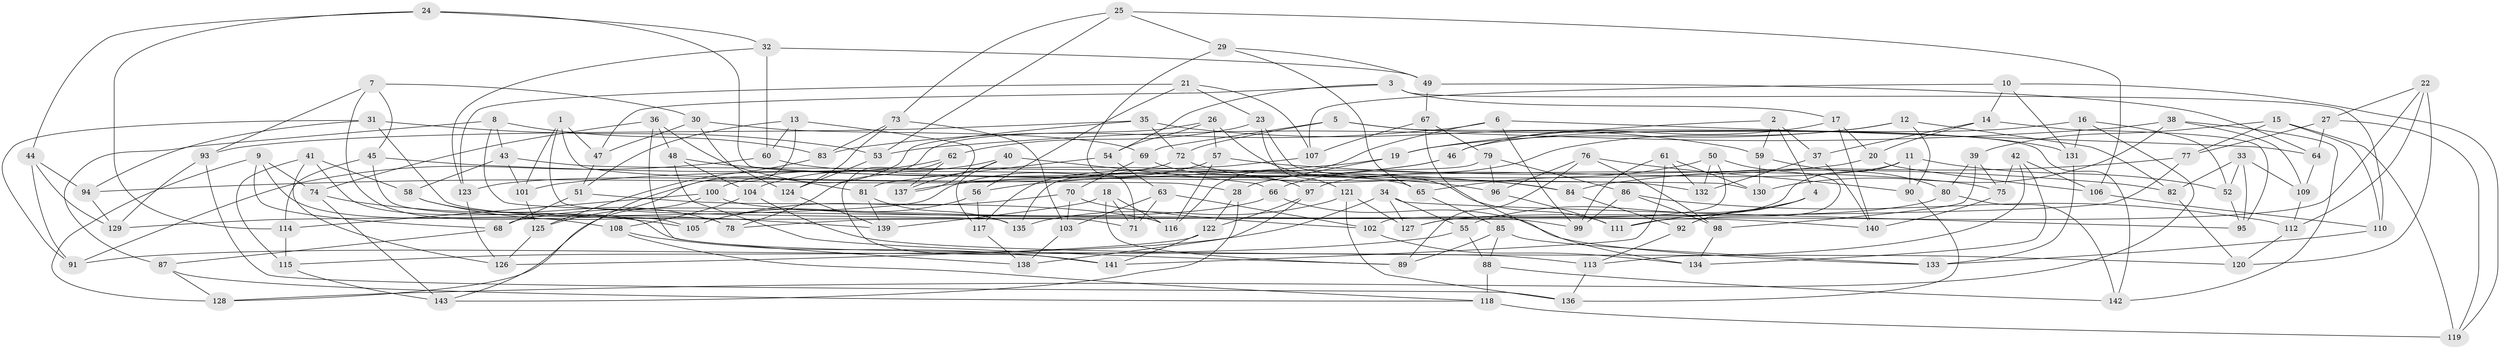 // coarse degree distribution, {6: 0.550561797752809, 4: 0.38202247191011235, 5: 0.056179775280898875, 3: 0.011235955056179775}
// Generated by graph-tools (version 1.1) at 2025/42/03/06/25 10:42:16]
// undirected, 143 vertices, 286 edges
graph export_dot {
graph [start="1"]
  node [color=gray90,style=filled];
  1;
  2;
  3;
  4;
  5;
  6;
  7;
  8;
  9;
  10;
  11;
  12;
  13;
  14;
  15;
  16;
  17;
  18;
  19;
  20;
  21;
  22;
  23;
  24;
  25;
  26;
  27;
  28;
  29;
  30;
  31;
  32;
  33;
  34;
  35;
  36;
  37;
  38;
  39;
  40;
  41;
  42;
  43;
  44;
  45;
  46;
  47;
  48;
  49;
  50;
  51;
  52;
  53;
  54;
  55;
  56;
  57;
  58;
  59;
  60;
  61;
  62;
  63;
  64;
  65;
  66;
  67;
  68;
  69;
  70;
  71;
  72;
  73;
  74;
  75;
  76;
  77;
  78;
  79;
  80;
  81;
  82;
  83;
  84;
  85;
  86;
  87;
  88;
  89;
  90;
  91;
  92;
  93;
  94;
  95;
  96;
  97;
  98;
  99;
  100;
  101;
  102;
  103;
  104;
  105;
  106;
  107;
  108;
  109;
  110;
  111;
  112;
  113;
  114;
  115;
  116;
  117;
  118;
  119;
  120;
  121;
  122;
  123;
  124;
  125;
  126;
  127;
  128;
  129;
  130;
  131;
  132;
  133;
  134;
  135;
  136;
  137;
  138;
  139;
  140;
  141;
  142;
  143;
  1 -- 28;
  1 -- 135;
  1 -- 101;
  1 -- 47;
  2 -- 4;
  2 -- 19;
  2 -- 59;
  2 -- 37;
  3 -- 47;
  3 -- 54;
  3 -- 110;
  3 -- 17;
  4 -- 55;
  4 -- 92;
  4 -- 111;
  5 -- 72;
  5 -- 131;
  5 -- 69;
  5 -- 142;
  6 -- 83;
  6 -- 99;
  6 -- 116;
  6 -- 64;
  7 -- 93;
  7 -- 30;
  7 -- 45;
  7 -- 105;
  8 -- 99;
  8 -- 43;
  8 -- 87;
  8 -- 83;
  9 -- 128;
  9 -- 68;
  9 -- 74;
  9 -- 108;
  10 -- 14;
  10 -- 119;
  10 -- 131;
  10 -- 107;
  11 -- 52;
  11 -- 90;
  11 -- 127;
  11 -- 97;
  12 -- 90;
  12 -- 66;
  12 -- 82;
  12 -- 19;
  13 -- 137;
  13 -- 60;
  13 -- 51;
  13 -- 143;
  14 -- 20;
  14 -- 95;
  14 -- 37;
  15 -- 119;
  15 -- 110;
  15 -- 39;
  15 -- 77;
  16 -- 128;
  16 -- 52;
  16 -- 131;
  16 -- 46;
  17 -- 46;
  17 -- 140;
  17 -- 20;
  18 -- 89;
  18 -- 71;
  18 -- 139;
  18 -- 116;
  19 -- 28;
  19 -- 94;
  20 -- 106;
  20 -- 101;
  21 -- 107;
  21 -- 56;
  21 -- 23;
  21 -- 123;
  22 -- 112;
  22 -- 111;
  22 -- 27;
  22 -- 120;
  23 -- 121;
  23 -- 132;
  23 -- 62;
  24 -- 114;
  24 -- 32;
  24 -- 44;
  24 -- 130;
  25 -- 73;
  25 -- 53;
  25 -- 29;
  25 -- 106;
  26 -- 54;
  26 -- 78;
  26 -- 111;
  26 -- 57;
  27 -- 119;
  27 -- 77;
  27 -- 64;
  28 -- 143;
  28 -- 122;
  29 -- 65;
  29 -- 49;
  29 -- 71;
  30 -- 124;
  30 -- 47;
  30 -- 69;
  31 -- 91;
  31 -- 71;
  31 -- 53;
  31 -- 94;
  32 -- 123;
  32 -- 49;
  32 -- 60;
  33 -- 109;
  33 -- 82;
  33 -- 52;
  33 -- 95;
  34 -- 127;
  34 -- 115;
  34 -- 55;
  34 -- 95;
  35 -- 72;
  35 -- 59;
  35 -- 125;
  35 -- 93;
  36 -- 81;
  36 -- 48;
  36 -- 138;
  36 -- 74;
  37 -- 140;
  37 -- 132;
  38 -- 53;
  38 -- 130;
  38 -- 142;
  38 -- 109;
  39 -- 75;
  39 -- 80;
  39 -- 98;
  40 -- 104;
  40 -- 117;
  40 -- 137;
  40 -- 66;
  41 -- 113;
  41 -- 115;
  41 -- 58;
  41 -- 126;
  42 -- 134;
  42 -- 113;
  42 -- 75;
  42 -- 106;
  43 -- 65;
  43 -- 58;
  43 -- 101;
  44 -- 91;
  44 -- 129;
  44 -- 94;
  45 -- 78;
  45 -- 96;
  45 -- 114;
  46 -- 56;
  46 -- 137;
  47 -- 51;
  48 -- 104;
  48 -- 84;
  48 -- 89;
  49 -- 67;
  49 -- 64;
  50 -- 65;
  50 -- 92;
  50 -- 132;
  50 -- 102;
  51 -- 68;
  51 -- 116;
  52 -- 95;
  53 -- 124;
  54 -- 63;
  54 -- 81;
  55 -- 91;
  55 -- 88;
  56 -- 117;
  56 -- 105;
  57 -- 82;
  57 -- 116;
  57 -- 129;
  58 -- 78;
  58 -- 139;
  59 -- 130;
  59 -- 80;
  60 -- 75;
  60 -- 91;
  61 -- 141;
  61 -- 132;
  61 -- 130;
  61 -- 99;
  62 -- 100;
  62 -- 137;
  62 -- 141;
  63 -- 71;
  63 -- 102;
  63 -- 103;
  64 -- 109;
  65 -- 85;
  66 -- 133;
  66 -- 68;
  67 -- 134;
  67 -- 79;
  67 -- 107;
  68 -- 87;
  69 -- 70;
  69 -- 97;
  70 -- 102;
  70 -- 103;
  70 -- 105;
  72 -- 123;
  72 -- 84;
  73 -- 83;
  73 -- 124;
  73 -- 103;
  74 -- 105;
  74 -- 143;
  75 -- 140;
  76 -- 98;
  76 -- 90;
  76 -- 89;
  76 -- 96;
  77 -- 84;
  77 -- 78;
  79 -- 86;
  79 -- 135;
  79 -- 96;
  80 -- 127;
  80 -- 142;
  81 -- 139;
  81 -- 135;
  82 -- 120;
  83 -- 125;
  84 -- 92;
  85 -- 88;
  85 -- 89;
  85 -- 133;
  86 -- 112;
  86 -- 99;
  86 -- 98;
  87 -- 128;
  87 -- 118;
  88 -- 118;
  88 -- 142;
  90 -- 136;
  92 -- 113;
  93 -- 136;
  93 -- 129;
  94 -- 129;
  96 -- 111;
  97 -- 122;
  97 -- 138;
  98 -- 134;
  100 -- 114;
  100 -- 128;
  100 -- 140;
  101 -- 125;
  102 -- 134;
  103 -- 138;
  104 -- 108;
  104 -- 120;
  106 -- 110;
  107 -- 117;
  108 -- 141;
  108 -- 118;
  109 -- 112;
  110 -- 133;
  112 -- 120;
  113 -- 136;
  114 -- 115;
  115 -- 143;
  117 -- 138;
  118 -- 119;
  121 -- 127;
  121 -- 136;
  121 -- 135;
  122 -- 126;
  122 -- 141;
  123 -- 126;
  124 -- 139;
  125 -- 126;
  131 -- 133;
}
